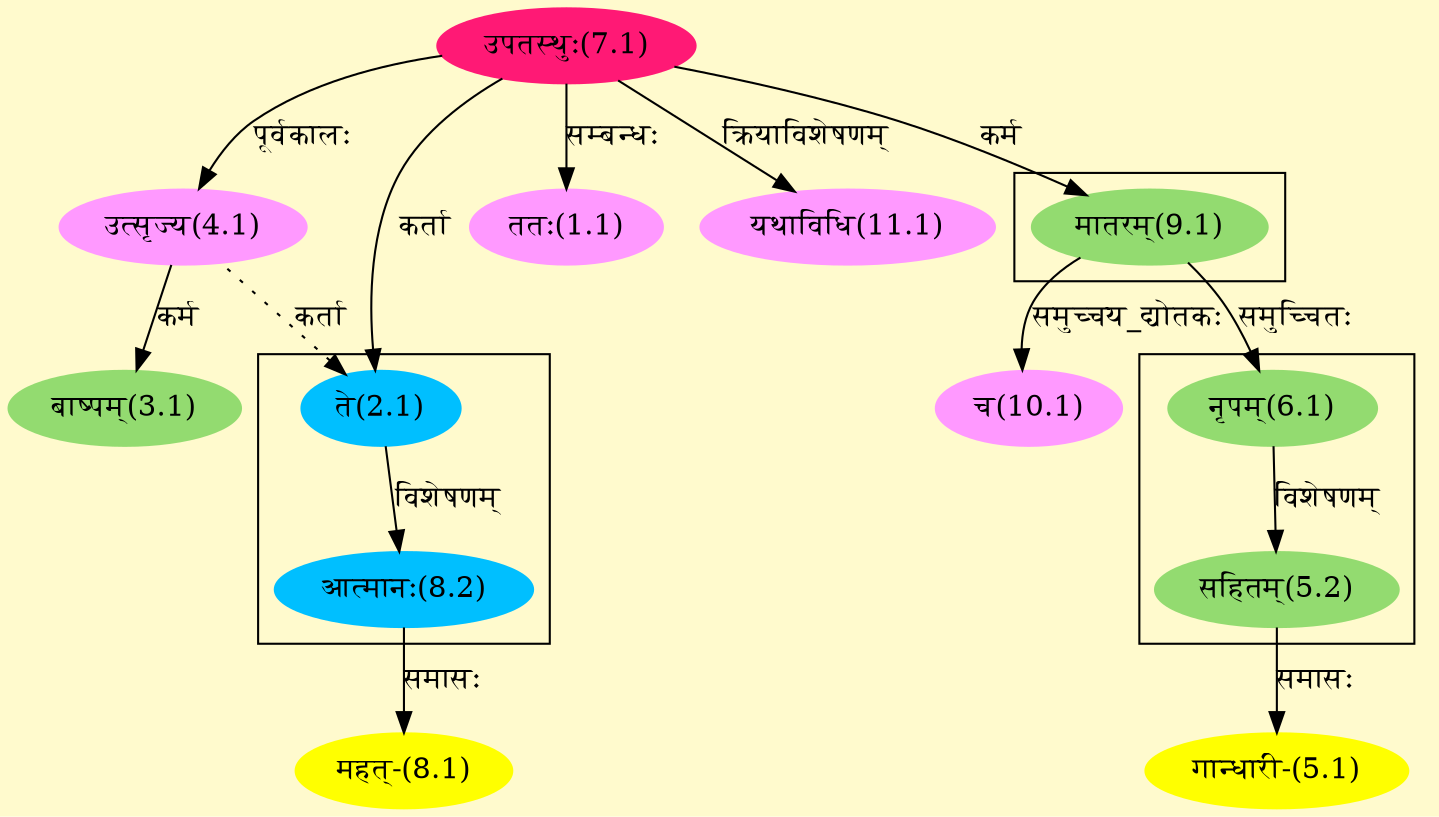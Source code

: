 digraph G{
rankdir=BT;
 compound=true;
 bgcolor="lemonchiffon1";

subgraph cluster_1{
Node5_2 [style=filled, color="#93DB70" label = "सहितम्(5.2)"]
Node6_1 [style=filled, color="#93DB70" label = "नृपम्(6.1)"]

}

subgraph cluster_2{
Node6_1 [style=filled, color="#93DB70" label = "नृपम्(6.1)"]
Node9_1 [style=filled, color="#93DB70" label = "मातरम्(9.1)"]

}

subgraph cluster_3{
Node8_2 [style=filled, color="#00BFFF" label = "आत्मानः(8.2)"]
Node2_1 [style=filled, color="#00BFFF" label = "ते(2.1)"]

}
Node1_1 [style=filled, color="#FF99FF" label = "ततः(1.1)"]
Node7_1 [style=filled, color="#FF1975" label = "उपतस्थुः(7.1)"]
Node2_1 [style=filled, color="#00BFFF" label = "ते(2.1)"]
Node4_1 [style=filled, color="#FF99FF" label = "उत्सृज्य(4.1)"]
Node3_1 [style=filled, color="#93DB70" label = "बाष्पम्(3.1)"]
Node5_1 [style=filled, color="#FFFF00" label = "गान्धारी-(5.1)"]
Node5_2 [style=filled, color="#93DB70" label = "सहितम्(5.2)"]
Node8_2 [style=filled, color="#00BFFF" label = "आत्मानः(8.2)"]
Node [style=filled, color="" label = "()"]
Node8_1 [style=filled, color="#FFFF00" label = "महत्-(8.1)"]
Node9_1 [style=filled, color="#93DB70" label = "मातरम्(9.1)"]
Node10_1 [style=filled, color="#FF99FF" label = "च(10.1)"]
Node11_1 [style=filled, color="#FF99FF" label = "यथाविधि(11.1)"]
/* Start of Relations section */

Node1_1 -> Node7_1 [  label="सम्बन्धः"  dir="back" ]
Node2_1 -> Node7_1 [  label="कर्ता"  dir="back" ]
Node2_1 -> Node4_1 [ style=dotted label="कर्ता"  dir="back" ]
Node3_1 -> Node4_1 [  label="कर्म"  dir="back" ]
Node4_1 -> Node7_1 [  label="पूर्वकालः"  dir="back" ]
Node5_1 -> Node5_2 [  label="समासः"  dir="back" ]
Node5_2 -> Node6_1 [  label="विशेषणम्"  dir="back" ]
Node6_1 -> Node9_1 [  label="समुच्चितः"  dir="back" ]
Node8_1 -> Node8_2 [  label="समासः"  dir="back" ]
Node8_2 -> Node2_1 [  label="विशेषणम्"  dir="back" ]
Node9_1 -> Node7_1 [  label="कर्म"  dir="back" ]
Node10_1 -> Node9_1 [  label="समुच्चय_द्योतकः"  dir="back" ]
Node11_1 -> Node7_1 [  label="क्रियाविशेषणम्"  dir="back" ]
}
